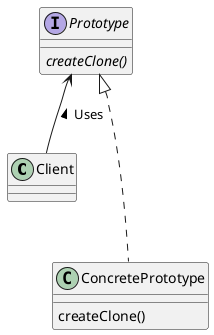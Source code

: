 @startuml

class Client {

}

interface Prototype {
	{abstract} createClone()
}

class ConcretePrototype {
	createClone()
}

Prototype <-- Client : Uses <
Prototype <|... ConcretePrototype

@enduml